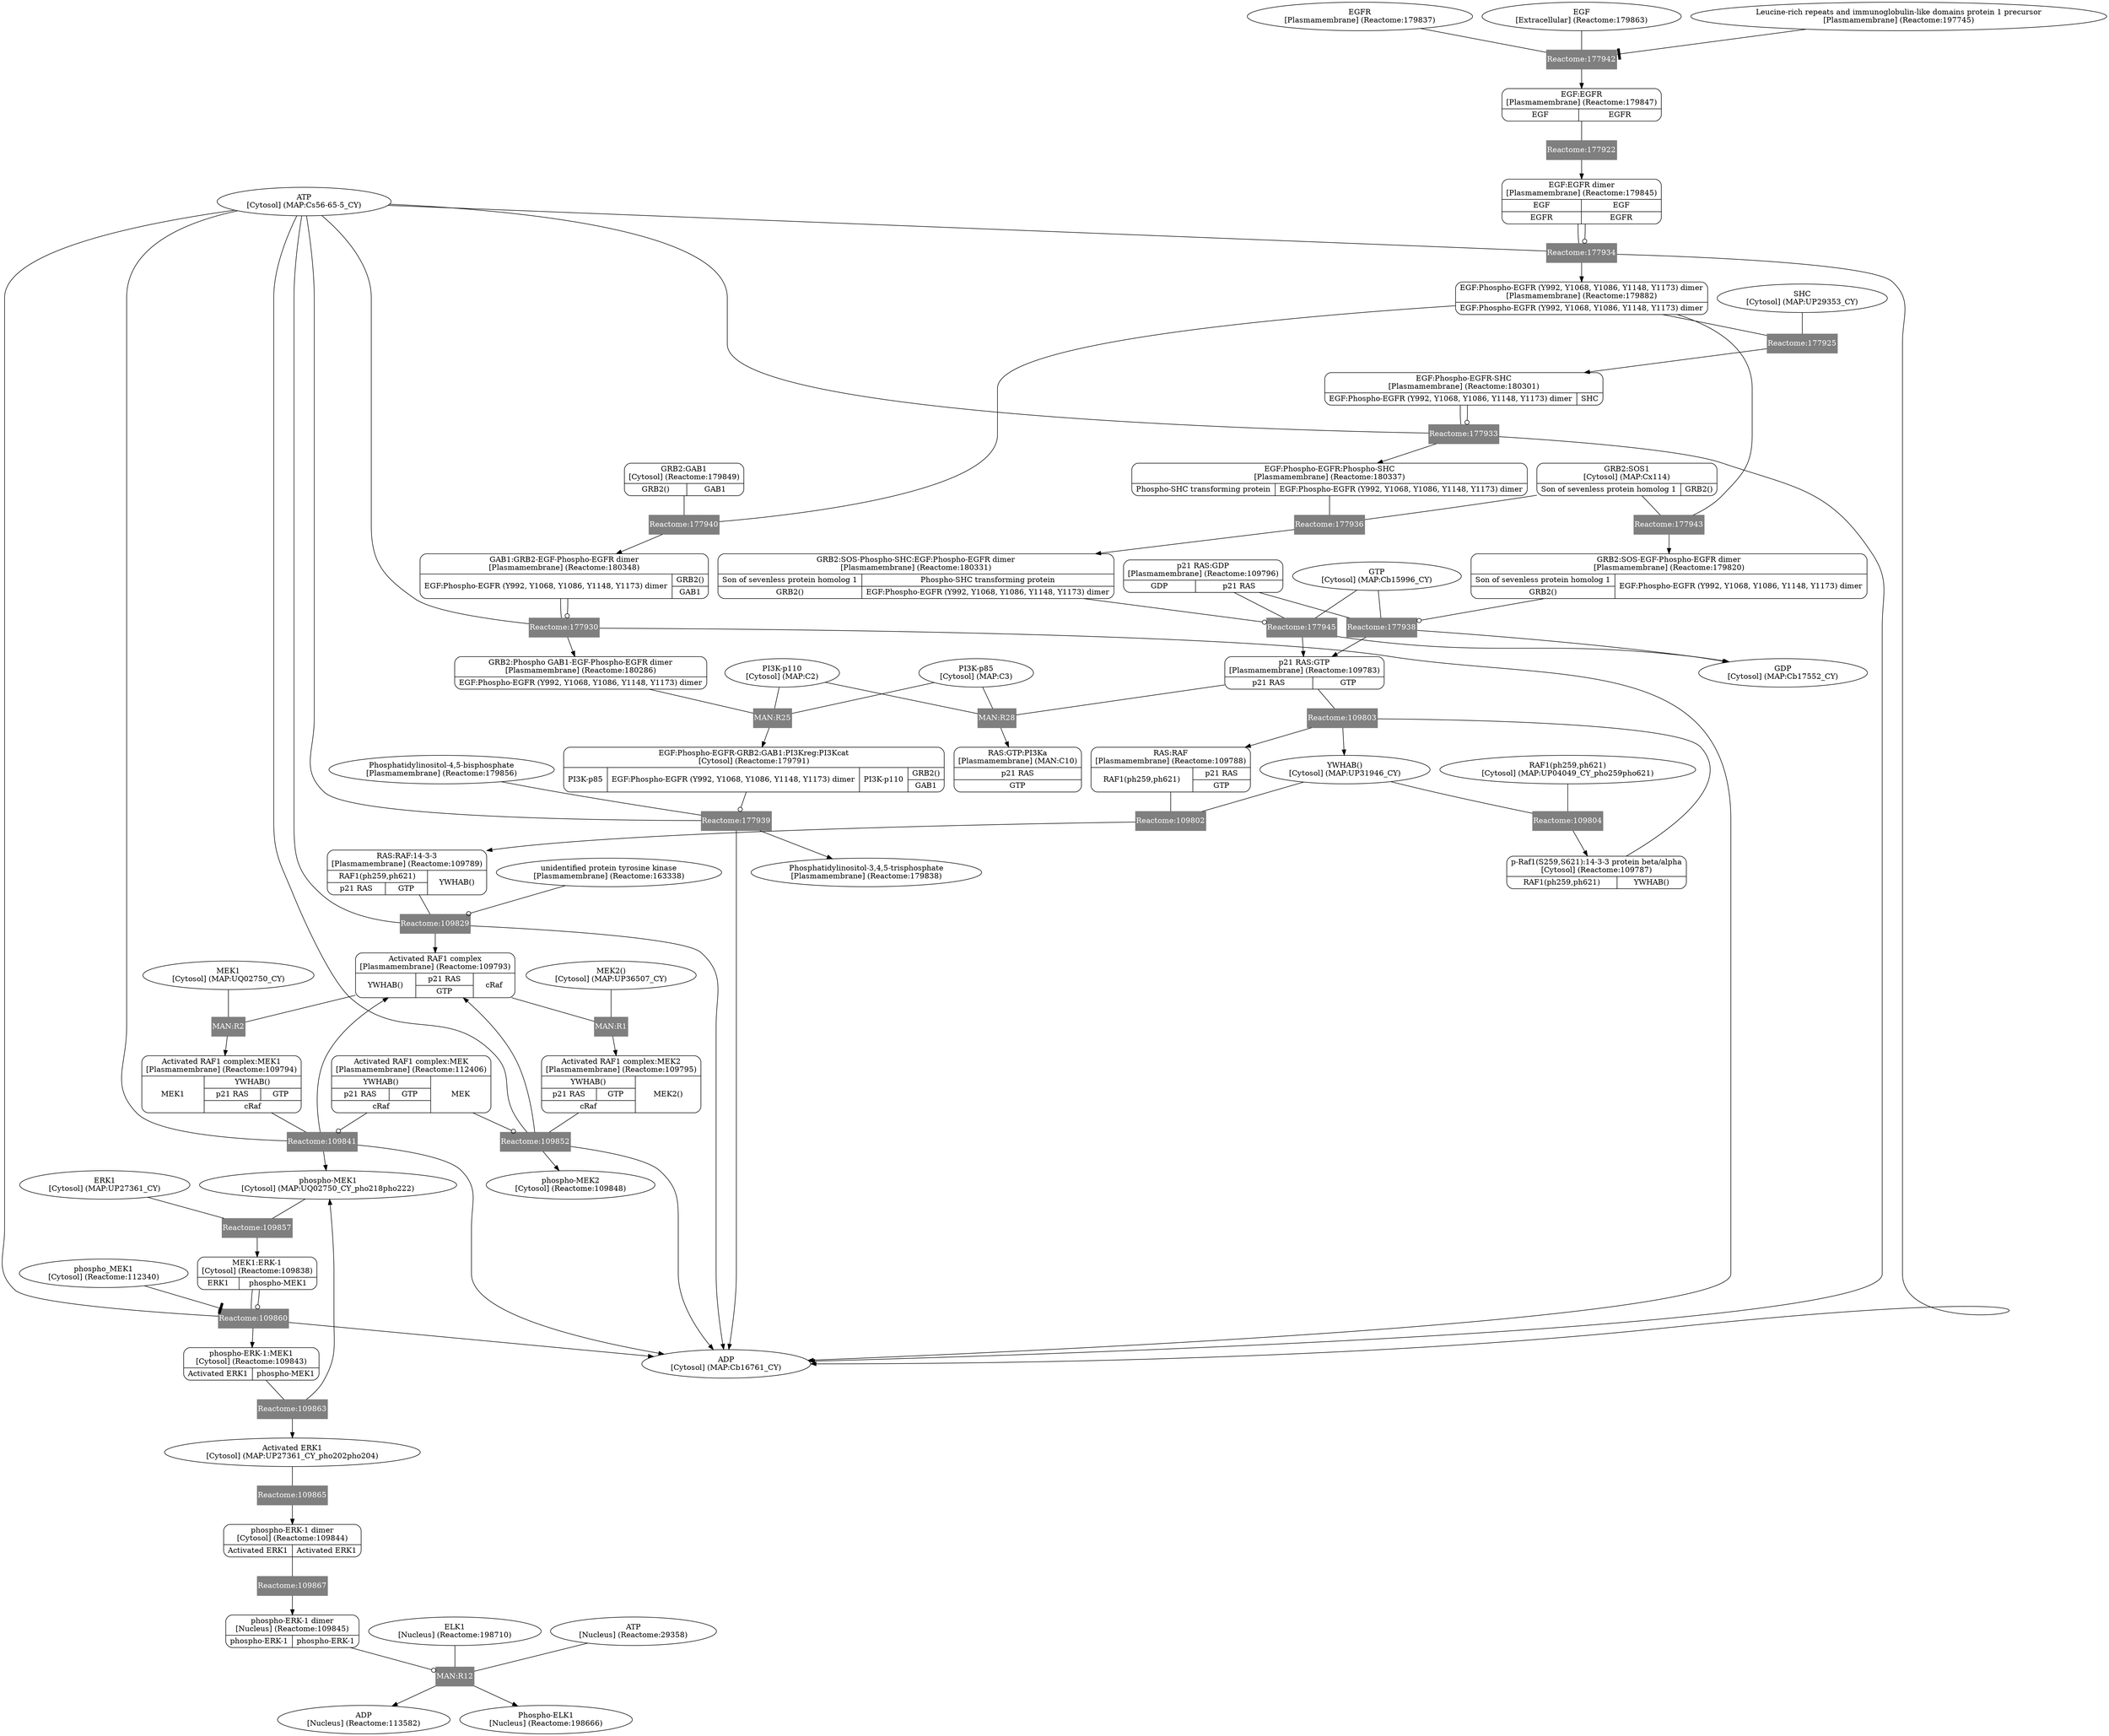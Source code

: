 digraph g
{

  /* list of nodes */
  "MAN:C10" [URL="com_MAN:C10",style="filled",fillcolor="white",compartment="Plasmamembrane",type="compound",shape="Mrecord",label="{RAS:GTP:PI3Ka\n[Plasmamembrane] (MAN:C10)|{{p21 RAS|GTP}}}",title="RAS:GTP:PI3Ka"];
  "MAN:R1" [URL="rea_MAN:R1",color="grey50",style="filled",type="reaction",shape="rect",margin="0.01,0.01",label="MAN:R1",fontcolor="white"];
  "MAN:R12" [URL="rea_MAN:R12",color="grey50",style="filled",type="reaction",shape="rect",margin="0.01,0.01",label="MAN:R12",fontcolor="white"];
  "MAN:R2" [URL="rea_MAN:R2",color="grey50",style="filled",type="reaction",shape="rect",margin="0.01,0.01",label="MAN:R2",fontcolor="white"];
  "MAN:R25" [URL="rea_MAN:R25",color="grey50",style="filled",type="reaction",shape="rect",margin="0.01,0.01",label="MAN:R25",fontcolor="white"];
  "MAN:R28" [URL="rea_MAN:R28",color="grey50",style="filled",type="reaction",shape="rect",margin="0.01,0.01",label="MAN:R28",fontcolor="white"];
  "MAP:C2" [URL="com_MAP:C2",compartment="Cytosol",fillcolor="white",style="filled",title="PI3K-p110",label="PI3K-p110\n[Cytosol] (MAP:C2)",type="compound"];
  "MAP:C3" [URL="com_MAP:C3",compartment="Cytosol",fillcolor="white",style="filled",title="PI3K-p85",label="PI3K-p85\n[Cytosol] (MAP:C3)",type="compound"];
  "MAP:Cb15996_CY" [URL="com_MAP:Cb15996_CY",compartment="Cytosol",fillcolor="white",style="filled",title="GTP",label="GTP\n[Cytosol] (MAP:Cb15996_CY)",type="compound"];
  "MAP:Cb16761_CY" [URL="com_MAP:Cb16761_CY",compartment="Cytosol",fillcolor="white",style="filled",title="ADP",label="ADP\n[Cytosol] (MAP:Cb16761_CY)",type="compound"];
  "MAP:Cb17552_CY" [URL="com_MAP:Cb17552_CY",compartment="Cytosol",fillcolor="white",style="filled",title="GDP",label="GDP\n[Cytosol] (MAP:Cb17552_CY)",type="compound"];
  "MAP:Cs56-65-5_CY" [URL="com_MAP:Cs56-65-5_CY",compartment="Cytosol",fillcolor="white",style="filled",title="ATP",label="ATP\n[Cytosol] (MAP:Cs56-65-5_CY)",type="compound"];
  "MAP:Cx114" [URL="com_MAP:Cx114",style="filled",fillcolor="white",compartment="Cytosol",type="compound",shape="Mrecord",label="{GRB2:SOS1\n[Cytosol] (MAP:Cx114)|{Son of sevenless protein homolog 1|GRB2()}}",title="GRB2:SOS1"];
  "MAP:UP04049_CY_pho259pho621" [URL="com_MAP:UP04049_CY_pho259pho621",compartment="Cytosol",fillcolor="white",style="filled",title="RAF1(ph259,ph621)",label="RAF1(ph259,ph621)\n[Cytosol] (MAP:UP04049_CY_pho259pho621)",type="compound"];
  "MAP:UP27361_CY" [URL="com_MAP:UP27361_CY",compartment="Cytosol",fillcolor="white",style="filled",title="ERK1",label="ERK1\n[Cytosol] (MAP:UP27361_CY)",type="compound"];
  "MAP:UP27361_CY_pho202pho204" [URL="com_MAP:UP27361_CY_pho202pho204",compartment="Cytosol",fillcolor="white",style="filled",title="Activated ERK1",label="Activated ERK1\n[Cytosol] (MAP:UP27361_CY_pho202pho204)",type="compound"];
  "MAP:UP29353_CY" [URL="com_MAP:UP29353_CY",compartment="Cytosol",fillcolor="white",style="filled",title="SHC",label="SHC\n[Cytosol] (MAP:UP29353_CY)",type="compound"];
  "MAP:UP31946_CY" [URL="com_MAP:UP31946_CY",compartment="Cytosol",fillcolor="white",style="filled",title="YWHAB()",label="YWHAB()\n[Cytosol] (MAP:UP31946_CY)",type="compound"];
  "MAP:UP36507_CY" [URL="com_MAP:UP36507_CY",compartment="Cytosol",fillcolor="white",style="filled",title="MEK2()",label="MEK2()\n[Cytosol] (MAP:UP36507_CY)",type="compound"];
  "MAP:UQ02750_CY" [URL="com_MAP:UQ02750_CY",compartment="Cytosol",fillcolor="white",style="filled",title="MEK1",label="MEK1\n[Cytosol] (MAP:UQ02750_CY)",type="compound"];
  "MAP:UQ02750_CY_pho218pho222" [URL="com_MAP:UQ02750_CY_pho218pho222",compartment="Cytosol",fillcolor="white",style="filled",title="phospho-MEK1",label="phospho-MEK1\n[Cytosol] (MAP:UQ02750_CY_pho218pho222)",type="compound"];
  "Reactome:109783" [URL="com_Reactome:109783",style="filled",fillcolor="white",compartment="Plasmamembrane",type="compound",shape="Mrecord",label="{p21 RAS:GTP\n[Plasmamembrane] (Reactome:109783)|{p21 RAS|GTP}}",title="p21 RAS:GTP"];
  "Reactome:109787" [URL="com_Reactome:109787",style="filled",fillcolor="white",compartment="Cytosol",type="compound",shape="Mrecord",label="{p-Raf1(S259,S621):14-3-3 protein beta/alpha\n[Cytosol] (Reactome:109787)|{RAF1(ph259,ph621)|YWHAB()}}",title="p-Raf1(S259,S621):14-3-3 protein beta/alpha"];
  "Reactome:109788" [URL="com_Reactome:109788",style="filled",fillcolor="white",compartment="Plasmamembrane",type="compound",shape="Mrecord",label="{RAS:RAF\n[Plasmamembrane] (Reactome:109788)|{RAF1(ph259,ph621)|{p21 RAS|GTP}}}",title="RAS:RAF"];
  "Reactome:109789" [URL="com_Reactome:109789",style="filled",fillcolor="white",compartment="Plasmamembrane",type="compound",shape="Mrecord",label="{RAS:RAF:14-3-3\n[Plasmamembrane] (Reactome:109789)|{{RAF1(ph259,ph621)|{p21 RAS|GTP}}|YWHAB()}}",title="RAS:RAF:14-3-3"];
  "Reactome:109793" [URL="com_Reactome:109793",style="filled",fillcolor="white",compartment="Plasmamembrane",type="compound",shape="Mrecord",label="{Activated RAF1 complex\n[Plasmamembrane] (Reactome:109793)|{YWHAB()|{p21 RAS|GTP}|cRaf}}",title="Activated RAF1 complex"];
  "Reactome:109794" [URL="com_Reactome:109794",style="filled",fillcolor="white",compartment="Plasmamembrane",type="compound",shape="Mrecord",label="{Activated RAF1 complex:MEK1\n[Plasmamembrane] (Reactome:109794)|{MEK1|{YWHAB()|{p21 RAS|GTP}|cRaf}}}",title="Activated RAF1 complex:MEK1"];
  "Reactome:109795" [URL="com_Reactome:109795",style="filled",fillcolor="white",compartment="Plasmamembrane",type="compound",shape="Mrecord",label="{Activated RAF1 complex:MEK2\n[Plasmamembrane] (Reactome:109795)|{{YWHAB()|{p21 RAS|GTP}|cRaf}|MEK2()}}",title="Activated RAF1 complex:MEK2"];
  "Reactome:109796" [URL="com_Reactome:109796",style="filled",fillcolor="white",compartment="Plasmamembrane",type="compound",shape="Mrecord",label="{p21 RAS:GDP\n[Plasmamembrane] (Reactome:109796)|{GDP|p21 RAS}}",title="p21 RAS:GDP"];
  "Reactome:109802" [URL="rea_Reactome:109802",color="grey50",style="filled",type="reaction",shape="rect",margin="0.01,0.01",label="Reactome:109802",fontcolor="white"];
  "Reactome:109803" [URL="rea_Reactome:109803",color="grey50",style="filled",type="reaction",shape="rect",margin="0.01,0.01",label="Reactome:109803",fontcolor="white"];
  "Reactome:109804" [URL="rea_Reactome:109804",color="grey50",style="filled",type="reaction",shape="rect",margin="0.01,0.01",label="Reactome:109804",fontcolor="white"];
  "Reactome:109829" [URL="rea_Reactome:109829",color="grey50",style="filled",type="reaction",shape="rect",margin="0.01,0.01",label="Reactome:109829",fontcolor="white"];
  "Reactome:109838" [URL="com_Reactome:109838",style="filled",fillcolor="white",compartment="Cytosol",type="compound",shape="Mrecord",label="{MEK1:ERK-1\n[Cytosol] (Reactome:109838)|{ERK1|phospho-MEK1}}",title="MEK1:ERK-1"];
  "Reactome:109841" [URL="rea_Reactome:109841",color="grey50",style="filled",type="reaction",shape="rect",margin="0.01,0.01",label="Reactome:109841",fontcolor="white"];
  "Reactome:109843" [URL="com_Reactome:109843",style="filled",fillcolor="white",compartment="Cytosol",type="compound",shape="Mrecord",label="{phospho-ERK-1:MEK1\n[Cytosol] (Reactome:109843)|{Activated ERK1|phospho-MEK1}}",title="phospho-ERK-1:MEK1"];
  "Reactome:109844" [URL="com_Reactome:109844",style="filled",fillcolor="white",compartment="Cytosol",type="compound",shape="Mrecord",label="{phospho-ERK-1 dimer\n[Cytosol] (Reactome:109844)|{Activated ERK1|Activated ERK1}}",title="phospho-ERK-1 dimer"];
  "Reactome:109845" [URL="com_Reactome:109845",style="filled",fillcolor="white",compartment="Nucleus",type="compound",shape="Mrecord",label="{phospho-ERK-1 dimer\n[Nucleus] (Reactome:109845)|{phospho-ERK-1|phospho-ERK-1}}",title="phospho-ERK-1 dimer"];
  "Reactome:109848" [URL="com_Reactome:109848",compartment="Cytosol",fillcolor="white",style="filled",title="phospho-MEK2",label="phospho-MEK2\n[Cytosol] (Reactome:109848)",type="compound"];
  "Reactome:109852" [URL="rea_Reactome:109852",color="grey50",style="filled",type="reaction",shape="rect",margin="0.01,0.01",label="Reactome:109852",fontcolor="white"];
  "Reactome:109857" [URL="rea_Reactome:109857",color="grey50",style="filled",type="reaction",shape="rect",margin="0.01,0.01",label="Reactome:109857",fontcolor="white"];
  "Reactome:109860" [URL="rea_Reactome:109860",color="grey50",style="filled",type="reaction",shape="rect",margin="0.01,0.01",label="Reactome:109860",fontcolor="white"];
  "Reactome:109863" [URL="rea_Reactome:109863",color="grey50",style="filled",type="reaction",shape="rect",margin="0.01,0.01",label="Reactome:109863",fontcolor="white"];
  "Reactome:109865" [URL="rea_Reactome:109865",color="grey50",style="filled",type="reaction",shape="rect",margin="0.01,0.01",label="Reactome:109865",fontcolor="white"];
  "Reactome:109867" [URL="rea_Reactome:109867",color="grey50",style="filled",type="reaction",shape="rect",margin="0.01,0.01",label="Reactome:109867",fontcolor="white"];
  "Reactome:112340" [URL="com_Reactome:112340",compartment="Cytosol",fillcolor="white",style="filled",title="phospho_MEK1",label="phospho_MEK1\n[Cytosol] (Reactome:112340)",type="compound"];
  "Reactome:112406" [URL="com_Reactome:112406",style="filled",fillcolor="white",compartment="Plasmamembrane",type="compound",shape="Mrecord",label="{Activated RAF1 complex:MEK\n[Plasmamembrane] (Reactome:112406)|{{YWHAB()|{p21 RAS|GTP}|cRaf}|MEK}}",title="Activated RAF1 complex:MEK"];
  "Reactome:113582" [URL="com_Reactome:113582",compartment="Nucleus",fillcolor="white",style="filled",title="ADP",label="ADP\n[Nucleus] (Reactome:113582)",type="compound"];
  "Reactome:163338" [URL="com_Reactome:163338",compartment="Plasmamembrane",fillcolor="white",style="filled",title="unidentified protein tyrosine kinase",label="unidentified protein tyrosine kinase\n[Plasmamembrane] (Reactome:163338)",type="compound"];
  "Reactome:177922" [URL="rea_Reactome:177922",color="grey50",style="filled",type="reaction",shape="rect",margin="0.01,0.01",label="Reactome:177922",fontcolor="white"];
  "Reactome:177925" [URL="rea_Reactome:177925",color="grey50",style="filled",type="reaction",shape="rect",margin="0.01,0.01",label="Reactome:177925",fontcolor="white"];
  "Reactome:177930" [URL="rea_Reactome:177930",color="grey50",style="filled",type="reaction",shape="rect",margin="0.01,0.01",label="Reactome:177930",fontcolor="white"];
  "Reactome:177933" [URL="rea_Reactome:177933",color="grey50",style="filled",type="reaction",shape="rect",margin="0.01,0.01",label="Reactome:177933",fontcolor="white"];
  "Reactome:177934" [URL="rea_Reactome:177934",color="grey50",style="filled",type="reaction",shape="rect",margin="0.01,0.01",label="Reactome:177934",fontcolor="white"];
  "Reactome:177936" [URL="rea_Reactome:177936",color="grey50",style="filled",type="reaction",shape="rect",margin="0.01,0.01",label="Reactome:177936",fontcolor="white"];
  "Reactome:177938" [URL="rea_Reactome:177938",color="grey50",style="filled",type="reaction",shape="rect",margin="0.01,0.01",label="Reactome:177938",fontcolor="white"];
  "Reactome:177939" [URL="rea_Reactome:177939",color="grey50",style="filled",type="reaction",shape="rect",margin="0.01,0.01",label="Reactome:177939",fontcolor="white"];
  "Reactome:177940" [URL="rea_Reactome:177940",color="grey50",style="filled",type="reaction",shape="rect",margin="0.01,0.01",label="Reactome:177940",fontcolor="white"];
  "Reactome:177942" [URL="rea_Reactome:177942",color="grey50",style="filled",type="reaction",shape="rect",margin="0.01,0.01",label="Reactome:177942",fontcolor="white"];
  "Reactome:177943" [URL="rea_Reactome:177943",color="grey50",style="filled",type="reaction",shape="rect",margin="0.01,0.01",label="Reactome:177943",fontcolor="white"];
  "Reactome:177945" [URL="rea_Reactome:177945",color="grey50",style="filled",type="reaction",shape="rect",margin="0.01,0.01",label="Reactome:177945",fontcolor="white"];
  "Reactome:179791" [URL="com_Reactome:179791",style="filled",fillcolor="white",compartment="Cytosol",type="compound",shape="Mrecord",label="{EGF:Phospho-EGFR-GRB2:GAB1:PI3Kreg:PI3Kcat\n[Cytosol] (Reactome:179791)|{PI3K-p85|EGF:Phospho-EGFR (Y992, Y1068, Y1086, Y1148, Y1173) dimer|PI3K-p110|{GRB2()|GAB1}}}",title="EGF:Phospho-EGFR-GRB2:GAB1:PI3Kreg:PI3Kcat"];
  "Reactome:179820" [URL="com_Reactome:179820",style="filled",fillcolor="white",compartment="Plasmamembrane",type="compound",shape="Mrecord",label="{GRB2:SOS-EGF-Phospho-EGFR dimer\n[Plasmamembrane] (Reactome:179820)|{{Son of sevenless protein homolog 1|GRB2()}|EGF:Phospho-EGFR (Y992, Y1068, Y1086, Y1148, Y1173) dimer}}",title="GRB2:SOS-EGF-Phospho-EGFR dimer"];
  "Reactome:179837" [URL="com_Reactome:179837",compartment="Plasmamembrane",fillcolor="white",style="filled",title="EGFR",label="EGFR\n[Plasmamembrane] (Reactome:179837)",type="compound"];
  "Reactome:179838" [URL="com_Reactome:179838",compartment="Plasmamembrane",fillcolor="white",style="filled",title="Phosphatidylinositol-3,4,5-trisphosphate",label="Phosphatidylinositol-3,4,5-trisphosphate\n[Plasmamembrane] (Reactome:179838)",type="compound"];
  "Reactome:179845" [URL="com_Reactome:179845",style="filled",fillcolor="white",compartment="Plasmamembrane",type="compound",shape="Mrecord",label="{EGF:EGFR dimer\n[Plasmamembrane] (Reactome:179845)|{{EGF|EGFR}|{EGF|EGFR}}}",title="EGF:EGFR dimer"];
  "Reactome:179847" [URL="com_Reactome:179847",style="filled",fillcolor="white",compartment="Plasmamembrane",type="compound",shape="Mrecord",label="{EGF:EGFR\n[Plasmamembrane] (Reactome:179847)|{EGF|EGFR}}",title="EGF:EGFR"];
  "Reactome:179849" [URL="com_Reactome:179849",style="filled",fillcolor="white",compartment="Cytosol",type="compound",shape="Mrecord",label="{GRB2:GAB1\n[Cytosol] (Reactome:179849)|{GRB2()|GAB1}}",title="GRB2:GAB1"];
  "Reactome:179856" [URL="com_Reactome:179856",compartment="Plasmamembrane",fillcolor="white",style="filled",title="Phosphatidylinositol-4,5-bisphosphate",label="Phosphatidylinositol-4,5-bisphosphate\n[Plasmamembrane] (Reactome:179856)",type="compound"];
  "Reactome:179863" [URL="com_Reactome:179863",compartment="Extracellular",fillcolor="white",style="filled",title="EGF",label="EGF\n[Extracellular] (Reactome:179863)",type="compound"];
  "Reactome:179882" [URL="com_Reactome:179882",style="filled",fillcolor="white",compartment="Plasmamembrane",type="compound",shape="Mrecord",label="{EGF:Phospho-EGFR (Y992, Y1068, Y1086, Y1148, Y1173) dimer\n[Plasmamembrane] (Reactome:179882)|EGF:Phospho-EGFR (Y992, Y1068, Y1086, Y1148, Y1173) dimer}",title="EGF:Phospho-EGFR (Y992, Y1068, Y1086, Y1148, Y1173) dimer"];
  "Reactome:180286" [URL="com_Reactome:180286",style="filled",fillcolor="white",compartment="Plasmamembrane",type="compound",shape="Mrecord",label="{GRB2:Phospho GAB1-EGF-Phospho-EGFR dimer\n[Plasmamembrane] (Reactome:180286)|{EGF:Phospho-EGFR (Y992, Y1068, Y1086, Y1148, Y1173) dimer}}",title="GRB2:Phospho GAB1-EGF-Phospho-EGFR dimer"];
  "Reactome:180301" [URL="com_Reactome:180301",style="filled",fillcolor="white",compartment="Plasmamembrane",type="compound",shape="Mrecord",label="{EGF:Phospho-EGFR-SHC\n[Plasmamembrane] (Reactome:180301)|{EGF:Phospho-EGFR (Y992, Y1068, Y1086, Y1148, Y1173) dimer|SHC}}",title="EGF:Phospho-EGFR-SHC"];
  "Reactome:180331" [URL="com_Reactome:180331",style="filled",fillcolor="white",compartment="Plasmamembrane",type="compound",shape="Mrecord",label="{GRB2:SOS-Phospho-SHC:EGF:Phospho-EGFR dimer\n[Plasmamembrane] (Reactome:180331)|{{Son of sevenless protein homolog 1|GRB2()}|{Phospho-SHC transforming protein|EGF:Phospho-EGFR (Y992, Y1068, Y1086, Y1148, Y1173) dimer}}}",title="GRB2:SOS-Phospho-SHC:EGF:Phospho-EGFR dimer"];
  "Reactome:180337" [URL="com_Reactome:180337",style="filled",fillcolor="white",compartment="Plasmamembrane",type="compound",shape="Mrecord",label="{EGF:Phospho-EGFR:Phospho-SHC\n[Plasmamembrane] (Reactome:180337)|{Phospho-SHC transforming protein|EGF:Phospho-EGFR (Y992, Y1068, Y1086, Y1148, Y1173) dimer}}",title="EGF:Phospho-EGFR:Phospho-SHC"];
  "Reactome:180348" [URL="com_Reactome:180348",style="filled",fillcolor="white",compartment="Plasmamembrane",type="compound",shape="Mrecord",label="{GAB1:GRB2-EGF-Phospho-EGFR dimer\n[Plasmamembrane] (Reactome:180348)|{EGF:Phospho-EGFR (Y992, Y1068, Y1086, Y1148, Y1173) dimer|{GRB2()|GAB1}}}",title="GAB1:GRB2-EGF-Phospho-EGFR dimer"];
  "Reactome:197745" [URL="com_Reactome:197745",compartment="Plasmamembrane",fillcolor="white",style="filled",title="Leucine-rich repeats and immunoglobulin-like domains protein 1 precursor",label="Leucine-rich repeats and immunoglobulin-like domains protein 1 precursor\n[Plasmamembrane] (Reactome:197745)",type="compound"];
  "Reactome:198666" [URL="com_Reactome:198666",compartment="Nucleus",fillcolor="white",style="filled",title="Phospho-ELK1",label="Phospho-ELK1\n[Nucleus] (Reactome:198666)",type="compound"];
  "Reactome:198710" [URL="com_Reactome:198710",compartment="Nucleus",fillcolor="white",style="filled",title="ELK1",label="ELK1\n[Nucleus] (Reactome:198710)",type="compound"];
  "Reactome:29358" [URL="com_Reactome:29358",compartment="Nucleus",fillcolor="white",style="filled",title="ATP",label="ATP\n[Nucleus] (Reactome:29358)",type="compound"];

  /* list of edges */
  "Reactome:177934"->"MAP:Cb16761_CY" [len = "45",type = "product"];
  "Reactome:177934"->"Reactome:179882" [len = "45",type = "product"];
  "Reactome:179856"->"Reactome:177939" [len = "45",arrowhead = "none",type = "substrate"];
  "Reactome:109841"->"Reactome:109793" [len = "45",type = "product"];
  "Reactome:109841"->"MAP:Cb16761_CY" [len = "45",type = "product"];
  "Reactome:109841"->"MAP:UQ02750_CY_pho218pho222" [len = "45",type = "product"];
  "MAN:R12"->"Reactome:113582" [len = "45",type = "product"];
  "MAN:R12"->"Reactome:198666" [len = "45",type = "product"];
  "Reactome:177940"->"Reactome:180348" [len = "45",type = "product"];
  "Reactome:109803"->"Reactome:109788" [len = "45",type = "product"];
  "Reactome:109803"->"MAP:UP31946_CY" [len = "45",type = "product"];
  "Reactome:109788"->"Reactome:109802" [len = "45",arrowhead = "none",type = "substrate"];
  "Reactome:177930"->"Reactome:180286" [len = "45",type = "product"];
  "Reactome:177930"->"MAP:Cb16761_CY" [len = "45",type = "product"];
  "Reactome:179849"->"Reactome:177940" [len = "45",arrowhead = "none",type = "substrate"];
  "Reactome:109804"->"Reactome:109787" [len = "45",type = "product"];
  "Reactome:109787"->"Reactome:109803" [len = "45",arrowhead = "none",type = "substrate"];
  "Reactome:177936"->"Reactome:180331" [len = "45",type = "product"];
  "MAN:R28"->"MAN:C10" [len = "45",type = "product"];
  "Reactome:112406"->"Reactome:109841" [len = "45",arrowhead = "odot",type = "catalyst"];
  "Reactome:112406"->"Reactome:109852" [len = "45",arrowhead = "odot",type = "catalyst"];
  "MAP:UQ02750_CY"->"MAN:R2" [len = "45",arrowhead = "none",type = "substrate"];
  "Reactome:109860"->"MAP:Cb16761_CY" [len = "45",type = "product"];
  "Reactome:109860"->"Reactome:109843" [len = "45",type = "product"];
  "Reactome:180337"->"Reactome:177936" [len = "45",arrowhead = "none",type = "substrate"];
  "MAP:Cb15996_CY"->"Reactome:177945" [len = "45",arrowhead = "none",type = "substrate"];
  "MAP:Cb15996_CY"->"Reactome:177938" [len = "45",arrowhead = "none",type = "substrate"];
  "Reactome:163338"->"Reactome:109829" [len = "45",arrowhead = "odot",type = "catalyst"];
  "Reactome:109789"->"Reactome:109829" [len = "45",arrowhead = "none",type = "substrate"];
  "Reactome:109796"->"Reactome:177945" [len = "45",arrowhead = "none",type = "substrate"];
  "Reactome:109796"->"Reactome:177938" [len = "45",arrowhead = "none",type = "substrate"];
  "Reactome:177938"->"MAP:Cb17552_CY" [len = "45",type = "product"];
  "Reactome:177938"->"Reactome:109783" [len = "45",type = "product"];
  "Reactome:29358"->"MAN:R12" [len = "45",arrowhead = "none",type = "substrate"];
  "Reactome:109793"->"MAN:R1" [len = "45",arrowhead = "none",type = "substrate"];
  "Reactome:109793"->"MAN:R2" [len = "45",arrowhead = "none",type = "substrate"];
  "MAP:UP04049_CY_pho259pho621"->"Reactome:109804" [len = "45",arrowhead = "none",type = "substrate"];
  "MAP:Cs56-65-5_CY"->"Reactome:177933" [len = "45",arrowhead = "none",type = "substrate"];
  "MAP:Cs56-65-5_CY"->"Reactome:177934" [len = "45",arrowhead = "none",type = "substrate"];
  "MAP:Cs56-65-5_CY"->"Reactome:109852" [len = "45",arrowhead = "none",type = "substrate"];
  "MAP:Cs56-65-5_CY"->"Reactome:177939" [len = "45",arrowhead = "none",type = "substrate"];
  "MAP:Cs56-65-5_CY"->"Reactome:109841" [len = "45",arrowhead = "none",type = "substrate"];
  "MAP:Cs56-65-5_CY"->"Reactome:109860" [len = "45",arrowhead = "none",type = "substrate"];
  "MAP:Cs56-65-5_CY"->"Reactome:177930" [len = "45",arrowhead = "none",type = "substrate"];
  "MAP:Cs56-65-5_CY"->"Reactome:109829" [len = "45",arrowhead = "none",type = "substrate"];
  "MAP:UP36507_CY"->"MAN:R1" [len = "45",arrowhead = "none",type = "substrate"];
  "MAP:UP27361_CY_pho202pho204"->"Reactome:109865" [len = "45",arrowhead = "none",type = "substrate"];
  "Reactome:109844"->"Reactome:109867" [len = "45",arrowhead = "none",type = "substrate"];
  "Reactome:179845"->"Reactome:177934" [len = "45",arrowhead = "none",type = "substrate"];
  "Reactome:179845"->"Reactome:177934" [len = "45",arrowhead = "odot",type = "catalyst"];
  "Reactome:177945"->"MAP:Cb17552_CY" [len = "45",type = "product"];
  "Reactome:177945"->"Reactome:109783" [len = "45",type = "product"];
  "Reactome:197745"->"Reactome:177942" [len = "45",arrowtail = "olbox",arrowsize = "2",arrowhead = "tee",type = "inhibitor"];
  "MAN:R2"->"Reactome:109794" [len = "45",type = "product"];
  "Reactome:179882"->"Reactome:177940" [len = "45",arrowhead = "none",type = "substrate"];
  "Reactome:179882"->"Reactome:177943" [len = "45",arrowhead = "none",type = "substrate"];
  "Reactome:179882"->"Reactome:177925" [len = "45",arrowhead = "none",type = "substrate"];
  "Reactome:109852"->"Reactome:109848" [len = "45",type = "product"];
  "Reactome:109852"->"Reactome:109793" [len = "45",type = "product"];
  "Reactome:109852"->"MAP:Cb16761_CY" [len = "45",type = "product"];
  "MAN:R25"->"Reactome:179791" [len = "45",type = "product"];
  "MAP:C2"->"MAN:R25" [len = "45",arrowhead = "none",type = "substrate"];
  "MAP:C2"->"MAN:R28" [len = "45",arrowhead = "none",type = "substrate"];
  "MAP:UP27361_CY"->"Reactome:109857" [len = "45",arrowhead = "none",type = "substrate"];
  "Reactome:109857"->"Reactome:109838" [len = "45",type = "product"];
  "Reactome:177925"->"Reactome:180301" [len = "45",type = "product"];
  "Reactome:109867"->"Reactome:109845" [len = "45",type = "product"];
  "MAP:UP31946_CY"->"Reactome:109802" [len = "45",arrowhead = "none",type = "substrate"];
  "MAP:UP31946_CY"->"Reactome:109804" [len = "45",arrowhead = "none",type = "substrate"];
  "Reactome:109845"->"MAN:R12" [len = "45",arrowhead = "odot",type = "catalyst"];
  "Reactome:109843"->"Reactome:109863" [len = "45",arrowhead = "none",type = "substrate"];
  "MAN:R1"->"Reactome:109795" [len = "45",type = "product"];
  "Reactome:180286"->"MAN:R25" [len = "45",arrowhead = "none",type = "substrate"];
  "MAP:Cx114"->"Reactome:177943" [len = "45",arrowhead = "none",type = "substrate"];
  "MAP:Cx114"->"Reactome:177936" [len = "45",arrowhead = "none",type = "substrate"];
  "Reactome:180331"->"Reactome:177945" [len = "45",arrowhead = "odot",type = "catalyst"];
  "Reactome:112340"->"Reactome:109860" [len = "45",arrowtail = "olbox",arrowsize = "2",arrowhead = "tee",type = "inhibitor"];
  "MAP:UP29353_CY"->"Reactome:177925" [len = "45",arrowhead = "none",type = "substrate"];
  "Reactome:177922"->"Reactome:179845" [len = "45",type = "product"];
  "Reactome:177943"->"Reactome:179820" [len = "45",type = "product"];
  "Reactome:109865"->"Reactome:109844" [len = "45",type = "product"];
  "MAP:C3"->"MAN:R25" [len = "45",arrowhead = "none",type = "substrate"];
  "MAP:C3"->"MAN:R28" [len = "45",arrowhead = "none",type = "substrate"];
  "Reactome:180301"->"Reactome:177933" [len = "45",arrowhead = "none",type = "substrate"];
  "Reactome:180301"->"Reactome:177933" [len = "45",arrowhead = "odot",type = "catalyst"];
  "Reactome:109802"->"Reactome:109789" [len = "45",type = "product"];
  "Reactome:179863"->"Reactome:177942" [len = "45",arrowhead = "none",type = "substrate"];
  "Reactome:180348"->"Reactome:177930" [len = "45",arrowhead = "none",type = "substrate"];
  "Reactome:180348"->"Reactome:177930" [len = "45",arrowhead = "odot",type = "catalyst"];
  "Reactome:179837"->"Reactome:177942" [len = "45",arrowhead = "none",type = "substrate"];
  "MAP:UQ02750_CY_pho218pho222"->"Reactome:109857" [len = "45",arrowhead = "none",type = "substrate"];
  "Reactome:109863"->"MAP:UP27361_CY_pho202pho204" [len = "45",type = "product"];
  "Reactome:109863"->"MAP:UQ02750_CY_pho218pho222" [len = "45",type = "product"];
  "Reactome:177933"->"MAP:Cb16761_CY" [len = "45",type = "product"];
  "Reactome:177933"->"Reactome:180337" [len = "45",type = "product"];
  "Reactome:179847"->"Reactome:177922" [len = "45",arrowhead = "none",type = "substrate"];
  "Reactome:109838"->"Reactome:109860" [len = "45",arrowhead = "none",type = "substrate"];
  "Reactome:109838"->"Reactome:109860" [len = "45",arrowhead = "odot",type = "catalyst"];
  "Reactome:198710"->"MAN:R12" [len = "45",arrowhead = "none",type = "substrate"];
  "Reactome:109795"->"Reactome:109852" [len = "45",arrowhead = "none",type = "substrate"];
  "Reactome:177939"->"MAP:Cb16761_CY" [len = "45",type = "product"];
  "Reactome:177939"->"Reactome:179838" [len = "45",type = "product"];
  "Reactome:179791"->"Reactome:177939" [len = "45",arrowhead = "odot",type = "catalyst"];
  "Reactome:109794"->"Reactome:109841" [len = "45",arrowhead = "none",type = "substrate"];
  "Reactome:179820"->"Reactome:177938" [len = "45",arrowhead = "odot",type = "catalyst"];
  "Reactome:109829"->"Reactome:109793" [len = "45",type = "product"];
  "Reactome:109829"->"MAP:Cb16761_CY" [len = "45",type = "product"];
  "Reactome:109783"->"Reactome:109803" [len = "45",arrowhead = "none",type = "substrate"];
  "Reactome:109783"->"MAN:R28" [len = "45",arrowhead = "none",type = "substrate"];
  "Reactome:177942"->"Reactome:179847" [len = "45",type = "product"];
}
